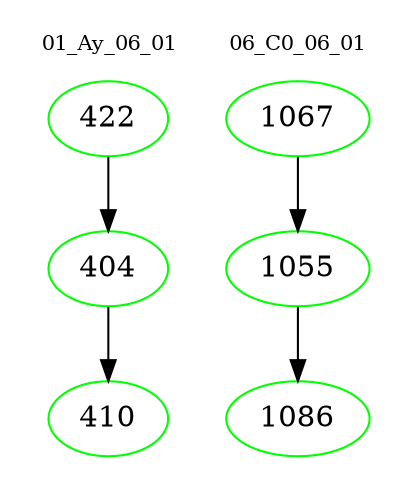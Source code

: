 digraph{
subgraph cluster_0 {
color = white
label = "01_Ay_06_01";
fontsize=10;
T0_422 [label="422", color="green"]
T0_422 -> T0_404 [color="black"]
T0_404 [label="404", color="green"]
T0_404 -> T0_410 [color="black"]
T0_410 [label="410", color="green"]
}
subgraph cluster_1 {
color = white
label = "06_C0_06_01";
fontsize=10;
T1_1067 [label="1067", color="green"]
T1_1067 -> T1_1055 [color="black"]
T1_1055 [label="1055", color="green"]
T1_1055 -> T1_1086 [color="black"]
T1_1086 [label="1086", color="green"]
}
}
